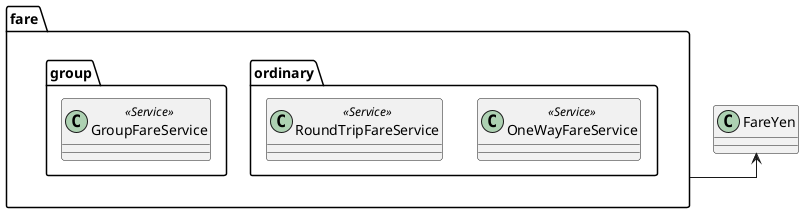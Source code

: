 @startuml
skinparam linetype ortho

package fare {
    package ordinary {
        class OneWayFareService <<Service>>
        class RoundTripFareService <<Service>>
    }
    package group {
        class GroupFareService <<Service>>
    }
}


class FareYen


fare -> FareYen

@enduml